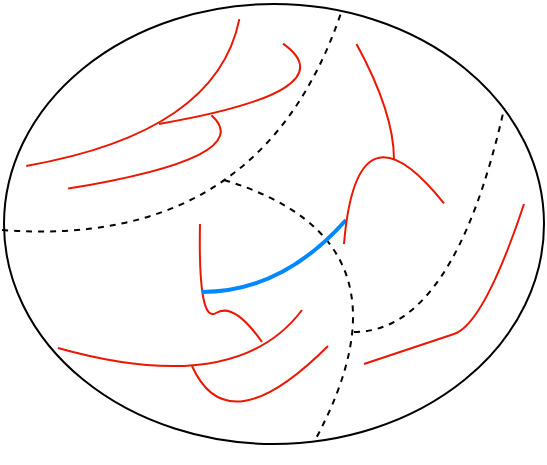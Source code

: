 <mxfile version="24.3.1" type="device">
  <diagram name="ページ1" id="tIt3Dg18lnEhqj8xO5a5">
    <mxGraphModel dx="561" dy="301" grid="1" gridSize="10" guides="1" tooltips="1" connect="1" arrows="1" fold="1" page="1" pageScale="1" pageWidth="827" pageHeight="1169" math="0" shadow="0">
      <root>
        <mxCell id="0" />
        <mxCell id="1" parent="0" />
        <mxCell id="KeBQ-Y7DAdzypw2uvmeU-1" value="" style="ellipse;whiteSpace=wrap;html=1;" vertex="1" parent="1">
          <mxGeometry x="120" y="100" width="270" height="220" as="geometry" />
        </mxCell>
        <mxCell id="KeBQ-Y7DAdzypw2uvmeU-2" value="" style="curved=1;endArrow=none;html=1;rounded=0;endFill=0;dashed=1;" edge="1" parent="1">
          <mxGeometry width="50" height="50" relative="1" as="geometry">
            <mxPoint x="119" y="213" as="sourcePoint" />
            <mxPoint x="289" y="103" as="targetPoint" />
            <Array as="points">
              <mxPoint x="249" y="223" />
            </Array>
          </mxGeometry>
        </mxCell>
        <mxCell id="KeBQ-Y7DAdzypw2uvmeU-3" value="" style="curved=1;endArrow=none;html=1;rounded=0;endFill=0;entryX=0.574;entryY=1.005;entryDx=0;entryDy=0;entryPerimeter=0;dashed=1;" edge="1" parent="1">
          <mxGeometry width="50" height="50" relative="1" as="geometry">
            <mxPoint x="230" y="188" as="sourcePoint" />
            <mxPoint x="274.98" y="319.1" as="targetPoint" />
            <Array as="points">
              <mxPoint x="330" y="218" />
            </Array>
          </mxGeometry>
        </mxCell>
        <mxCell id="KeBQ-Y7DAdzypw2uvmeU-4" value="" style="curved=1;endArrow=none;html=1;rounded=0;endFill=0;entryX=0.919;entryY=0.218;entryDx=0;entryDy=0;entryPerimeter=0;dashed=1;" edge="1" parent="1">
          <mxGeometry width="50" height="50" relative="1" as="geometry">
            <mxPoint x="295" y="264" as="sourcePoint" />
            <mxPoint x="370.13" y="151.96" as="targetPoint" />
            <Array as="points">
              <mxPoint x="345" y="264" />
            </Array>
          </mxGeometry>
        </mxCell>
        <mxCell id="KeBQ-Y7DAdzypw2uvmeU-13" value="" style="group;rotation=-15;" vertex="1" connectable="0" parent="1">
          <mxGeometry x="125" y="118.94" width="165.95" height="69" as="geometry" />
        </mxCell>
        <mxCell id="KeBQ-Y7DAdzypw2uvmeU-6" value="" style="curved=1;endArrow=none;html=1;rounded=0;endFill=0;fillColor=#f8cecc;strokeColor=#EB1700;" edge="1" parent="KeBQ-Y7DAdzypw2uvmeU-13">
          <mxGeometry width="50" height="50" relative="1" as="geometry">
            <mxPoint x="6.114" y="62.013" as="sourcePoint" />
            <mxPoint x="112.671" y="-11.354" as="targetPoint" />
            <Array as="points">
              <mxPoint x="101.317" y="45.418" />
            </Array>
          </mxGeometry>
        </mxCell>
        <mxCell id="KeBQ-Y7DAdzypw2uvmeU-8" value="" style="curved=1;endArrow=none;html=1;rounded=0;endFill=0;fillColor=#f8cecc;strokeColor=#EB1700;" edge="1" parent="KeBQ-Y7DAdzypw2uvmeU-13">
          <mxGeometry width="50" height="50" relative="1" as="geometry">
            <mxPoint x="72.494" y="41.051" as="sourcePoint" />
            <mxPoint x="134.507" y="0.873" as="targetPoint" />
            <Array as="points">
              <mxPoint x="167.697" y="24.456" />
            </Array>
          </mxGeometry>
        </mxCell>
        <mxCell id="KeBQ-Y7DAdzypw2uvmeU-9" value="" style="curved=1;endArrow=none;html=1;rounded=0;endFill=0;fillColor=#f8cecc;strokeColor=#EB1700;" edge="1" parent="KeBQ-Y7DAdzypw2uvmeU-13">
          <mxGeometry width="50" height="50" relative="1" as="geometry">
            <mxPoint x="27.076" y="73.367" as="sourcePoint" />
            <mxPoint x="98.697" y="36.684" as="targetPoint" />
            <Array as="points">
              <mxPoint x="122.279" y="57.646" />
            </Array>
          </mxGeometry>
        </mxCell>
        <mxCell id="KeBQ-Y7DAdzypw2uvmeU-22" value="" style="group;rotation=10;" vertex="1" connectable="0" parent="1">
          <mxGeometry x="150" y="210" width="132.85" height="107.94" as="geometry" />
        </mxCell>
        <mxCell id="KeBQ-Y7DAdzypw2uvmeU-15" value="" style="curved=1;endArrow=none;html=1;rounded=0;endFill=0;fillColor=#f8cecc;strokeColor=#EB1700;" edge="1" parent="KeBQ-Y7DAdzypw2uvmeU-22">
          <mxGeometry width="50" height="50" relative="1" as="geometry">
            <mxPoint x="-3" y="62" as="sourcePoint" />
            <mxPoint x="119" y="43" as="targetPoint" />
            <Array as="points">
              <mxPoint x="86" y="87" />
            </Array>
          </mxGeometry>
        </mxCell>
        <mxCell id="KeBQ-Y7DAdzypw2uvmeU-16" value="" style="curved=1;endArrow=none;html=1;rounded=0;endFill=0;fillColor=#f8cecc;strokeColor=#EB1700;" edge="1" parent="KeBQ-Y7DAdzypw2uvmeU-22">
          <mxGeometry width="50" height="50" relative="1" as="geometry">
            <mxPoint x="64" y="71" as="sourcePoint" />
            <mxPoint x="132" y="61" as="targetPoint" />
            <Array as="points">
              <mxPoint x="82" y="111" />
            </Array>
          </mxGeometry>
        </mxCell>
        <mxCell id="KeBQ-Y7DAdzypw2uvmeU-21" value="" style="curved=1;endArrow=none;html=1;rounded=0;endFill=0;fillColor=#f8cecc;strokeColor=#EB1700;" edge="1" parent="KeBQ-Y7DAdzypw2uvmeU-22">
          <mxGeometry width="50" height="50" relative="1" as="geometry">
            <mxPoint x="68" as="sourcePoint" />
            <mxPoint x="99" y="59" as="targetPoint" />
            <Array as="points">
              <mxPoint x="67" y="50" />
              <mxPoint x="85" y="39" />
            </Array>
          </mxGeometry>
        </mxCell>
        <mxCell id="KeBQ-Y7DAdzypw2uvmeU-27" value="" style="curved=1;endArrow=none;html=1;rounded=0;endFill=0;fillColor=#f8cecc;strokeColor=#0088FF;strokeWidth=2;" edge="1" parent="KeBQ-Y7DAdzypw2uvmeU-22">
          <mxGeometry width="50" height="50" relative="1" as="geometry">
            <mxPoint x="69" y="34" as="sourcePoint" />
            <mxPoint x="141" y="-2" as="targetPoint" />
            <Array as="points">
              <mxPoint x="109" y="34" />
            </Array>
          </mxGeometry>
        </mxCell>
        <mxCell id="KeBQ-Y7DAdzypw2uvmeU-25" value="" style="group" vertex="1" connectable="0" parent="1">
          <mxGeometry x="290" y="120" width="50" height="100" as="geometry" />
        </mxCell>
        <mxCell id="KeBQ-Y7DAdzypw2uvmeU-23" value="" style="curved=1;endArrow=none;html=1;rounded=0;endFill=0;fillColor=#f8cecc;strokeColor=#EB1700;" edge="1" parent="KeBQ-Y7DAdzypw2uvmeU-25">
          <mxGeometry width="50" height="50" relative="1" as="geometry">
            <mxPoint y="100" as="sourcePoint" />
            <mxPoint x="50" y="79.688" as="targetPoint" />
            <Array as="points">
              <mxPoint x="6.25" y="25" />
            </Array>
          </mxGeometry>
        </mxCell>
        <mxCell id="KeBQ-Y7DAdzypw2uvmeU-24" value="" style="curved=1;endArrow=none;html=1;rounded=0;endFill=0;fillColor=#f8cecc;strokeColor=#EB1700;" edge="1" parent="KeBQ-Y7DAdzypw2uvmeU-25">
          <mxGeometry width="50" height="50" relative="1" as="geometry">
            <mxPoint x="6.25" as="sourcePoint" />
            <mxPoint x="25" y="57.812" as="targetPoint" />
            <Array as="points">
              <mxPoint x="25" y="34.375" />
            </Array>
          </mxGeometry>
        </mxCell>
        <mxCell id="KeBQ-Y7DAdzypw2uvmeU-26" value="" style="curved=1;endArrow=none;html=1;rounded=0;endFill=0;fillColor=#f8cecc;strokeColor=#EB1700;" edge="1" parent="1">
          <mxGeometry width="50" height="50" relative="1" as="geometry">
            <mxPoint x="300" y="280" as="sourcePoint" />
            <mxPoint x="380" y="200" as="targetPoint" />
            <Array as="points">
              <mxPoint x="330" y="270" />
              <mxPoint x="360" y="260" />
            </Array>
          </mxGeometry>
        </mxCell>
      </root>
    </mxGraphModel>
  </diagram>
</mxfile>
